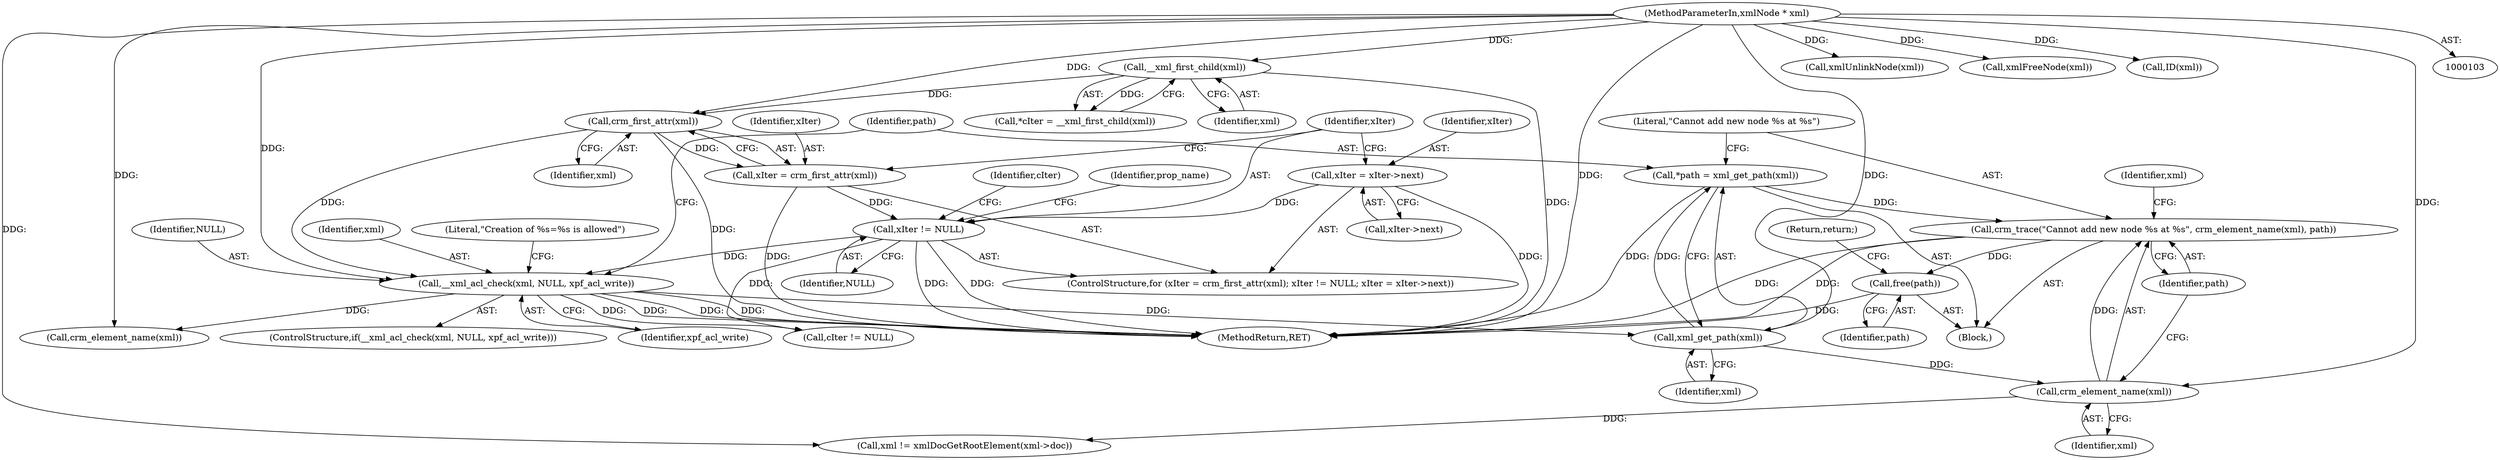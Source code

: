 digraph "1_pacemaker_84ac07c@API" {
"1000196" [label="(Call,free(path))"];
"1000179" [label="(Call,crm_trace(\"Cannot add new node %s at %s\", crm_element_name(xml), path))"];
"1000181" [label="(Call,crm_element_name(xml))"];
"1000177" [label="(Call,xml_get_path(xml))"];
"1000160" [label="(Call,__xml_acl_check(xml, NULL, xpf_acl_write))"];
"1000131" [label="(Call,crm_first_attr(xml))"];
"1000109" [label="(Call,__xml_first_child(xml))"];
"1000104" [label="(MethodParameterIn,xmlNode * xml)"];
"1000133" [label="(Call,xIter != NULL)"];
"1000129" [label="(Call,xIter = crm_first_attr(xml))"];
"1000136" [label="(Call,xIter = xIter->next)"];
"1000175" [label="(Call,*path = xml_get_path(xml))"];
"1000137" [label="(Identifier,xIter)"];
"1000109" [label="(Call,__xml_first_child(xml))"];
"1000214" [label="(MethodReturn,RET)"];
"1000176" [label="(Identifier,path)"];
"1000201" [label="(Identifier,cIter)"];
"1000160" [label="(Call,__xml_acl_check(xml, NULL, xpf_acl_write))"];
"1000162" [label="(Identifier,NULL)"];
"1000167" [label="(Call,crm_element_name(xml))"];
"1000198" [label="(Return,return;)"];
"1000129" [label="(Call,xIter = crm_first_attr(xml))"];
"1000197" [label="(Identifier,path)"];
"1000180" [label="(Literal,\"Cannot add new node %s at %s\")"];
"1000175" [label="(Call,*path = xml_get_path(xml))"];
"1000177" [label="(Call,xml_get_path(xml))"];
"1000192" [label="(Call,xmlUnlinkNode(xml))"];
"1000178" [label="(Identifier,xml)"];
"1000194" [label="(Call,xmlFreeNode(xml))"];
"1000182" [label="(Identifier,xml)"];
"1000159" [label="(ControlStructure,if(__xml_acl_check(xml, NULL, xpf_acl_write)))"];
"1000163" [label="(Identifier,xpf_acl_write)"];
"1000161" [label="(Identifier,xml)"];
"1000186" [label="(Identifier,xml)"];
"1000107" [label="(Call,*cIter = __xml_first_child(xml))"];
"1000136" [label="(Call,xIter = xIter->next)"];
"1000131" [label="(Call,crm_first_attr(xml))"];
"1000132" [label="(Identifier,xml)"];
"1000166" [label="(Literal,\"Creation of %s=%s is allowed\")"];
"1000104" [label="(MethodParameterIn,xmlNode * xml)"];
"1000200" [label="(Call,cIter != NULL)"];
"1000173" [label="(Block,)"];
"1000183" [label="(Identifier,path)"];
"1000133" [label="(Call,xIter != NULL)"];
"1000128" [label="(ControlStructure,for (xIter = crm_first_attr(xml); xIter != NULL; xIter = xIter->next))"];
"1000179" [label="(Call,crm_trace(\"Cannot add new node %s at %s\", crm_element_name(xml), path))"];
"1000138" [label="(Call,xIter->next)"];
"1000134" [label="(Identifier,xIter)"];
"1000169" [label="(Call,ID(xml))"];
"1000135" [label="(Identifier,NULL)"];
"1000196" [label="(Call,free(path))"];
"1000130" [label="(Identifier,xIter)"];
"1000181" [label="(Call,crm_element_name(xml))"];
"1000185" [label="(Call,xml != xmlDocGetRootElement(xml->doc))"];
"1000144" [label="(Identifier,prop_name)"];
"1000110" [label="(Identifier,xml)"];
"1000196" -> "1000173"  [label="AST: "];
"1000196" -> "1000197"  [label="CFG: "];
"1000197" -> "1000196"  [label="AST: "];
"1000198" -> "1000196"  [label="CFG: "];
"1000196" -> "1000214"  [label="DDG: "];
"1000179" -> "1000196"  [label="DDG: "];
"1000179" -> "1000173"  [label="AST: "];
"1000179" -> "1000183"  [label="CFG: "];
"1000180" -> "1000179"  [label="AST: "];
"1000181" -> "1000179"  [label="AST: "];
"1000183" -> "1000179"  [label="AST: "];
"1000186" -> "1000179"  [label="CFG: "];
"1000179" -> "1000214"  [label="DDG: "];
"1000179" -> "1000214"  [label="DDG: "];
"1000181" -> "1000179"  [label="DDG: "];
"1000175" -> "1000179"  [label="DDG: "];
"1000181" -> "1000182"  [label="CFG: "];
"1000182" -> "1000181"  [label="AST: "];
"1000183" -> "1000181"  [label="CFG: "];
"1000177" -> "1000181"  [label="DDG: "];
"1000104" -> "1000181"  [label="DDG: "];
"1000181" -> "1000185"  [label="DDG: "];
"1000177" -> "1000175"  [label="AST: "];
"1000177" -> "1000178"  [label="CFG: "];
"1000178" -> "1000177"  [label="AST: "];
"1000175" -> "1000177"  [label="CFG: "];
"1000177" -> "1000175"  [label="DDG: "];
"1000160" -> "1000177"  [label="DDG: "];
"1000104" -> "1000177"  [label="DDG: "];
"1000160" -> "1000159"  [label="AST: "];
"1000160" -> "1000163"  [label="CFG: "];
"1000161" -> "1000160"  [label="AST: "];
"1000162" -> "1000160"  [label="AST: "];
"1000163" -> "1000160"  [label="AST: "];
"1000166" -> "1000160"  [label="CFG: "];
"1000176" -> "1000160"  [label="CFG: "];
"1000160" -> "1000214"  [label="DDG: "];
"1000160" -> "1000214"  [label="DDG: "];
"1000160" -> "1000214"  [label="DDG: "];
"1000131" -> "1000160"  [label="DDG: "];
"1000104" -> "1000160"  [label="DDG: "];
"1000133" -> "1000160"  [label="DDG: "];
"1000160" -> "1000167"  [label="DDG: "];
"1000160" -> "1000200"  [label="DDG: "];
"1000131" -> "1000129"  [label="AST: "];
"1000131" -> "1000132"  [label="CFG: "];
"1000132" -> "1000131"  [label="AST: "];
"1000129" -> "1000131"  [label="CFG: "];
"1000131" -> "1000214"  [label="DDG: "];
"1000131" -> "1000129"  [label="DDG: "];
"1000109" -> "1000131"  [label="DDG: "];
"1000104" -> "1000131"  [label="DDG: "];
"1000109" -> "1000107"  [label="AST: "];
"1000109" -> "1000110"  [label="CFG: "];
"1000110" -> "1000109"  [label="AST: "];
"1000107" -> "1000109"  [label="CFG: "];
"1000109" -> "1000214"  [label="DDG: "];
"1000109" -> "1000107"  [label="DDG: "];
"1000104" -> "1000109"  [label="DDG: "];
"1000104" -> "1000103"  [label="AST: "];
"1000104" -> "1000214"  [label="DDG: "];
"1000104" -> "1000167"  [label="DDG: "];
"1000104" -> "1000169"  [label="DDG: "];
"1000104" -> "1000185"  [label="DDG: "];
"1000104" -> "1000192"  [label="DDG: "];
"1000104" -> "1000194"  [label="DDG: "];
"1000133" -> "1000128"  [label="AST: "];
"1000133" -> "1000135"  [label="CFG: "];
"1000134" -> "1000133"  [label="AST: "];
"1000135" -> "1000133"  [label="AST: "];
"1000144" -> "1000133"  [label="CFG: "];
"1000201" -> "1000133"  [label="CFG: "];
"1000133" -> "1000214"  [label="DDG: "];
"1000133" -> "1000214"  [label="DDG: "];
"1000129" -> "1000133"  [label="DDG: "];
"1000136" -> "1000133"  [label="DDG: "];
"1000133" -> "1000200"  [label="DDG: "];
"1000129" -> "1000128"  [label="AST: "];
"1000130" -> "1000129"  [label="AST: "];
"1000134" -> "1000129"  [label="CFG: "];
"1000129" -> "1000214"  [label="DDG: "];
"1000136" -> "1000128"  [label="AST: "];
"1000136" -> "1000138"  [label="CFG: "];
"1000137" -> "1000136"  [label="AST: "];
"1000138" -> "1000136"  [label="AST: "];
"1000134" -> "1000136"  [label="CFG: "];
"1000136" -> "1000214"  [label="DDG: "];
"1000175" -> "1000173"  [label="AST: "];
"1000176" -> "1000175"  [label="AST: "];
"1000180" -> "1000175"  [label="CFG: "];
"1000175" -> "1000214"  [label="DDG: "];
}

